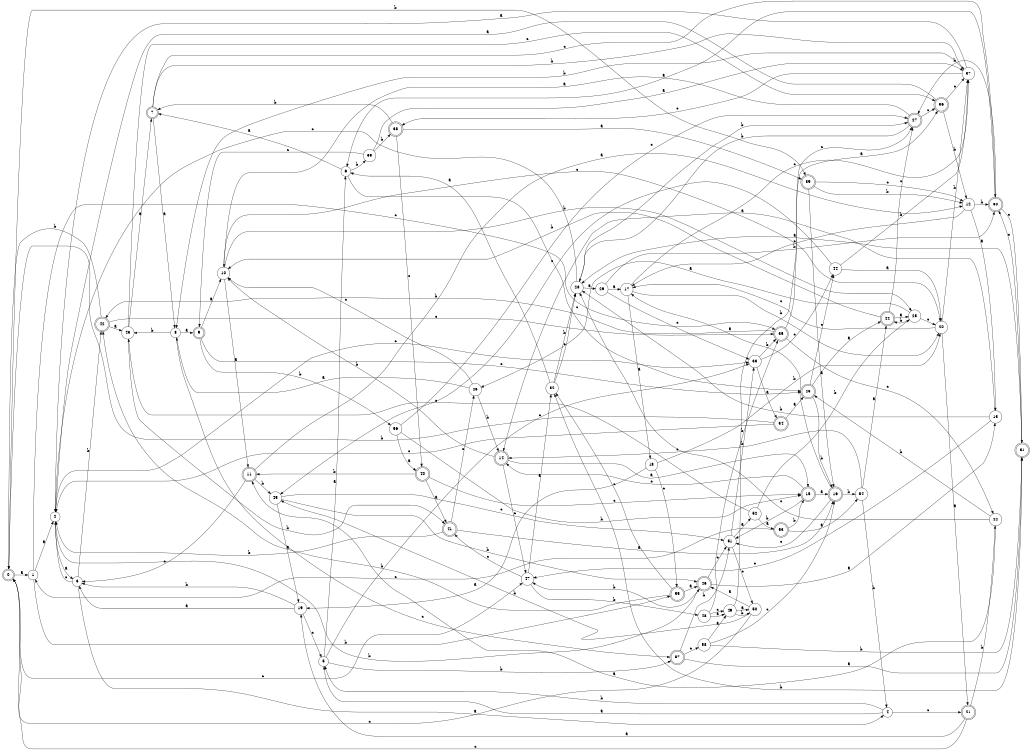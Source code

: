 digraph n48_10 {
__start0 [label="" shape="none"];

rankdir=LR;
size="8,5";

s0 [style="rounded,filled", color="black", fillcolor="white" shape="doublecircle", label="0"];
s1 [style="filled", color="black", fillcolor="white" shape="circle", label="1"];
s2 [style="filled", color="black", fillcolor="white" shape="circle", label="2"];
s3 [style="filled", color="black", fillcolor="white" shape="circle", label="3"];
s4 [style="filled", color="black", fillcolor="white" shape="circle", label="4"];
s5 [style="filled", color="black", fillcolor="white" shape="circle", label="5"];
s6 [style="filled", color="black", fillcolor="white" shape="circle", label="6"];
s7 [style="rounded,filled", color="black", fillcolor="white" shape="doublecircle", label="7"];
s8 [style="filled", color="black", fillcolor="white" shape="circle", label="8"];
s9 [style="rounded,filled", color="black", fillcolor="white" shape="doublecircle", label="9"];
s10 [style="filled", color="black", fillcolor="white" shape="circle", label="10"];
s11 [style="rounded,filled", color="black", fillcolor="white" shape="doublecircle", label="11"];
s12 [style="filled", color="black", fillcolor="white" shape="circle", label="12"];
s13 [style="filled", color="black", fillcolor="white" shape="circle", label="13"];
s14 [style="rounded,filled", color="black", fillcolor="white" shape="doublecircle", label="14"];
s15 [style="rounded,filled", color="black", fillcolor="white" shape="doublecircle", label="15"];
s16 [style="rounded,filled", color="black", fillcolor="white" shape="doublecircle", label="16"];
s17 [style="filled", color="black", fillcolor="white" shape="circle", label="17"];
s18 [style="filled", color="black", fillcolor="white" shape="circle", label="18"];
s19 [style="filled", color="black", fillcolor="white" shape="circle", label="19"];
s20 [style="filled", color="black", fillcolor="white" shape="circle", label="20"];
s21 [style="rounded,filled", color="black", fillcolor="white" shape="doublecircle", label="21"];
s22 [style="filled", color="black", fillcolor="white" shape="circle", label="22"];
s23 [style="rounded,filled", color="black", fillcolor="white" shape="doublecircle", label="23"];
s24 [style="rounded,filled", color="black", fillcolor="white" shape="doublecircle", label="24"];
s25 [style="filled", color="black", fillcolor="white" shape="circle", label="25"];
s26 [style="filled", color="black", fillcolor="white" shape="circle", label="26"];
s27 [style="rounded,filled", color="black", fillcolor="white" shape="doublecircle", label="27"];
s28 [style="filled", color="black", fillcolor="white" shape="circle", label="28"];
s29 [style="filled", color="black", fillcolor="white" shape="circle", label="29"];
s30 [style="rounded,filled", color="black", fillcolor="white" shape="doublecircle", label="30"];
s31 [style="rounded,filled", color="black", fillcolor="white" shape="doublecircle", label="31"];
s32 [style="filled", color="black", fillcolor="white" shape="circle", label="32"];
s33 [style="filled", color="black", fillcolor="white" shape="circle", label="33"];
s34 [style="rounded,filled", color="black", fillcolor="white" shape="doublecircle", label="34"];
s35 [style="rounded,filled", color="black", fillcolor="white" shape="doublecircle", label="35"];
s36 [style="rounded,filled", color="black", fillcolor="white" shape="doublecircle", label="36"];
s37 [style="filled", color="black", fillcolor="white" shape="circle", label="37"];
s38 [style="rounded,filled", color="black", fillcolor="white" shape="doublecircle", label="38"];
s39 [style="rounded,filled", color="black", fillcolor="white" shape="doublecircle", label="39"];
s40 [style="rounded,filled", color="black", fillcolor="white" shape="doublecircle", label="40"];
s41 [style="rounded,filled", color="black", fillcolor="white" shape="doublecircle", label="41"];
s42 [style="rounded,filled", color="black", fillcolor="white" shape="doublecircle", label="42"];
s43 [style="filled", color="black", fillcolor="white" shape="circle", label="43"];
s44 [style="filled", color="black", fillcolor="white" shape="circle", label="44"];
s45 [style="filled", color="black", fillcolor="white" shape="circle", label="45"];
s46 [style="rounded,filled", color="black", fillcolor="white" shape="doublecircle", label="46"];
s47 [style="filled", color="black", fillcolor="white" shape="circle", label="47"];
s48 [style="filled", color="black", fillcolor="white" shape="circle", label="48"];
s49 [style="filled", color="black", fillcolor="white" shape="circle", label="49"];
s50 [style="filled", color="black", fillcolor="white" shape="circle", label="50"];
s51 [style="filled", color="black", fillcolor="white" shape="circle", label="51"];
s52 [style="filled", color="black", fillcolor="white" shape="circle", label="52"];
s53 [style="rounded,filled", color="black", fillcolor="white" shape="doublecircle", label="53"];
s54 [style="filled", color="black", fillcolor="white" shape="circle", label="54"];
s55 [style="rounded,filled", color="black", fillcolor="white" shape="doublecircle", label="55"];
s56 [style="filled", color="black", fillcolor="white" shape="circle", label="56"];
s57 [style="rounded,filled", color="black", fillcolor="white" shape="doublecircle", label="57"];
s58 [style="filled", color="black", fillcolor="white" shape="circle", label="58"];
s59 [style="filled", color="black", fillcolor="white" shape="circle", label="59"];
s0 -> s1 [label="a"];
s0 -> s39 [label="b"];
s0 -> s47 [label="c"];
s1 -> s2 [label="a"];
s1 -> s55 [label="b"];
s1 -> s35 [label="c"];
s2 -> s3 [label="a"];
s2 -> s46 [label="b"];
s2 -> s33 [label="c"];
s3 -> s4 [label="a"];
s3 -> s42 [label="b"];
s3 -> s2 [label="c"];
s4 -> s5 [label="a"];
s4 -> s5 [label="b"];
s4 -> s21 [label="c"];
s5 -> s6 [label="a"];
s5 -> s57 [label="b"];
s5 -> s33 [label="c"];
s6 -> s7 [label="a"];
s6 -> s59 [label="b"];
s6 -> s23 [label="c"];
s7 -> s8 [label="a"];
s7 -> s37 [label="b"];
s7 -> s30 [label="c"];
s8 -> s9 [label="a"];
s8 -> s43 [label="b"];
s8 -> s57 [label="c"];
s9 -> s10 [label="a"];
s9 -> s56 [label="b"];
s9 -> s23 [label="c"];
s10 -> s11 [label="a"];
s10 -> s25 [label="b"];
s10 -> s20 [label="c"];
s11 -> s12 [label="a"];
s11 -> s45 [label="b"];
s11 -> s3 [label="c"];
s12 -> s13 [label="a"];
s12 -> s30 [label="b"];
s12 -> s17 [label="c"];
s13 -> s14 [label="a"];
s13 -> s28 [label="b"];
s13 -> s47 [label="c"];
s14 -> s15 [label="a"];
s14 -> s10 [label="b"];
s14 -> s47 [label="c"];
s15 -> s16 [label="a"];
s15 -> s51 [label="b"];
s15 -> s14 [label="c"];
s16 -> s17 [label="a"];
s16 -> s54 [label="b"];
s16 -> s51 [label="c"];
s17 -> s18 [label="a"];
s17 -> s20 [label="b"];
s17 -> s37 [label="c"];
s18 -> s19 [label="a"];
s18 -> s20 [label="b"];
s18 -> s55 [label="c"];
s19 -> s3 [label="a"];
s19 -> s3 [label="b"];
s19 -> s5 [label="c"];
s20 -> s21 [label="a"];
s20 -> s37 [label="b"];
s20 -> s17 [label="c"];
s21 -> s19 [label="a"];
s21 -> s22 [label="b"];
s21 -> s0 [label="c"];
s22 -> s11 [label="a"];
s22 -> s23 [label="b"];
s22 -> s28 [label="c"];
s23 -> s24 [label="a"];
s23 -> s16 [label="b"];
s23 -> s44 [label="c"];
s24 -> s25 [label="a"];
s24 -> s10 [label="b"];
s24 -> s27 [label="c"];
s25 -> s26 [label="a"];
s25 -> s24 [label="b"];
s25 -> s20 [label="c"];
s26 -> s8 [label="a"];
s26 -> s14 [label="b"];
s26 -> s10 [label="c"];
s27 -> s10 [label="a"];
s27 -> s28 [label="b"];
s27 -> s36 [label="c"];
s28 -> s29 [label="a"];
s28 -> s27 [label="b"];
s28 -> s2 [label="c"];
s29 -> s17 [label="a"];
s29 -> s30 [label="b"];
s29 -> s33 [label="c"];
s30 -> s6 [label="a"];
s30 -> s27 [label="b"];
s30 -> s31 [label="c"];
s31 -> s28 [label="a"];
s31 -> s32 [label="b"];
s31 -> s30 [label="c"];
s32 -> s6 [label="a"];
s32 -> s28 [label="b"];
s32 -> s28 [label="c"];
s33 -> s34 [label="a"];
s33 -> s35 [label="b"];
s33 -> s44 [label="c"];
s34 -> s23 [label="a"];
s34 -> s0 [label="b"];
s34 -> s2 [label="c"];
s35 -> s36 [label="a"];
s35 -> s42 [label="b"];
s35 -> s22 [label="c"];
s36 -> s2 [label="a"];
s36 -> s12 [label="b"];
s36 -> s37 [label="c"];
s37 -> s2 [label="a"];
s37 -> s8 [label="b"];
s37 -> s38 [label="c"];
s38 -> s39 [label="a"];
s38 -> s7 [label="b"];
s38 -> s40 [label="c"];
s39 -> s16 [label="a"];
s39 -> s12 [label="b"];
s39 -> s12 [label="c"];
s40 -> s41 [label="a"];
s40 -> s11 [label="b"];
s40 -> s15 [label="c"];
s41 -> s16 [label="a"];
s41 -> s2 [label="b"];
s41 -> s26 [label="c"];
s42 -> s43 [label="a"];
s42 -> s0 [label="b"];
s42 -> s35 [label="c"];
s43 -> s7 [label="a"];
s43 -> s41 [label="b"];
s43 -> s36 [label="c"];
s44 -> s20 [label="a"];
s44 -> s37 [label="b"];
s44 -> s45 [label="c"];
s45 -> s19 [label="a"];
s45 -> s46 [label="b"];
s45 -> s51 [label="c"];
s46 -> s13 [label="a"];
s46 -> s47 [label="b"];
s46 -> s51 [label="c"];
s47 -> s32 [label="a"];
s47 -> s48 [label="b"];
s47 -> s41 [label="c"];
s48 -> s49 [label="a"];
s48 -> s35 [label="b"];
s48 -> s49 [label="c"];
s49 -> s50 [label="a"];
s49 -> s50 [label="b"];
s49 -> s27 [label="c"];
s50 -> s46 [label="a"];
s50 -> s45 [label="b"];
s50 -> s0 [label="c"];
s51 -> s52 [label="a"];
s51 -> s33 [label="b"];
s51 -> s50 [label="c"];
s52 -> s53 [label="a"];
s52 -> s25 [label="b"];
s52 -> s43 [label="c"];
s53 -> s54 [label="a"];
s53 -> s15 [label="b"];
s53 -> s1 [label="c"];
s54 -> s24 [label="a"];
s54 -> s4 [label="b"];
s54 -> s14 [label="c"];
s55 -> s46 [label="a"];
s55 -> s42 [label="b"];
s55 -> s32 [label="c"];
s56 -> s40 [label="a"];
s56 -> s15 [label="b"];
s56 -> s27 [label="c"];
s57 -> s31 [label="a"];
s57 -> s51 [label="b"];
s57 -> s58 [label="c"];
s58 -> s49 [label="a"];
s58 -> s31 [label="b"];
s58 -> s16 [label="c"];
s59 -> s37 [label="a"];
s59 -> s38 [label="b"];
s59 -> s9 [label="c"];

}